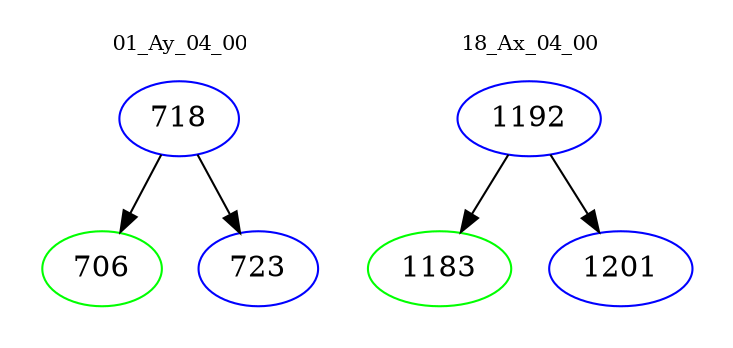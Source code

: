 digraph{
subgraph cluster_0 {
color = white
label = "01_Ay_04_00";
fontsize=10;
T0_718 [label="718", color="blue"]
T0_718 -> T0_706 [color="black"]
T0_706 [label="706", color="green"]
T0_718 -> T0_723 [color="black"]
T0_723 [label="723", color="blue"]
}
subgraph cluster_1 {
color = white
label = "18_Ax_04_00";
fontsize=10;
T1_1192 [label="1192", color="blue"]
T1_1192 -> T1_1183 [color="black"]
T1_1183 [label="1183", color="green"]
T1_1192 -> T1_1201 [color="black"]
T1_1201 [label="1201", color="blue"]
}
}
